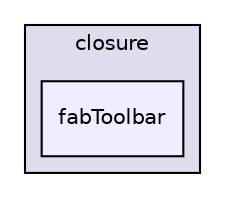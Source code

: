 digraph "libs/angular/angular-material-fileinput-master/bower_components/angular-material/modules/closure/fabToolbar" {
  compound=true
  node [ fontsize="10", fontname="Helvetica"];
  edge [ labelfontsize="10", labelfontname="Helvetica"];
  subgraph clusterdir_9508a65cdb91278c0406c0d6c7b30c42 {
    graph [ bgcolor="#ddddee", pencolor="black", label="closure" fontname="Helvetica", fontsize="10", URL="dir_9508a65cdb91278c0406c0d6c7b30c42.html"]
  dir_fdf91d6d33c25ecd1831f5f10541c9e8 [shape=box, label="fabToolbar", style="filled", fillcolor="#eeeeff", pencolor="black", URL="dir_fdf91d6d33c25ecd1831f5f10541c9e8.html"];
  }
}

